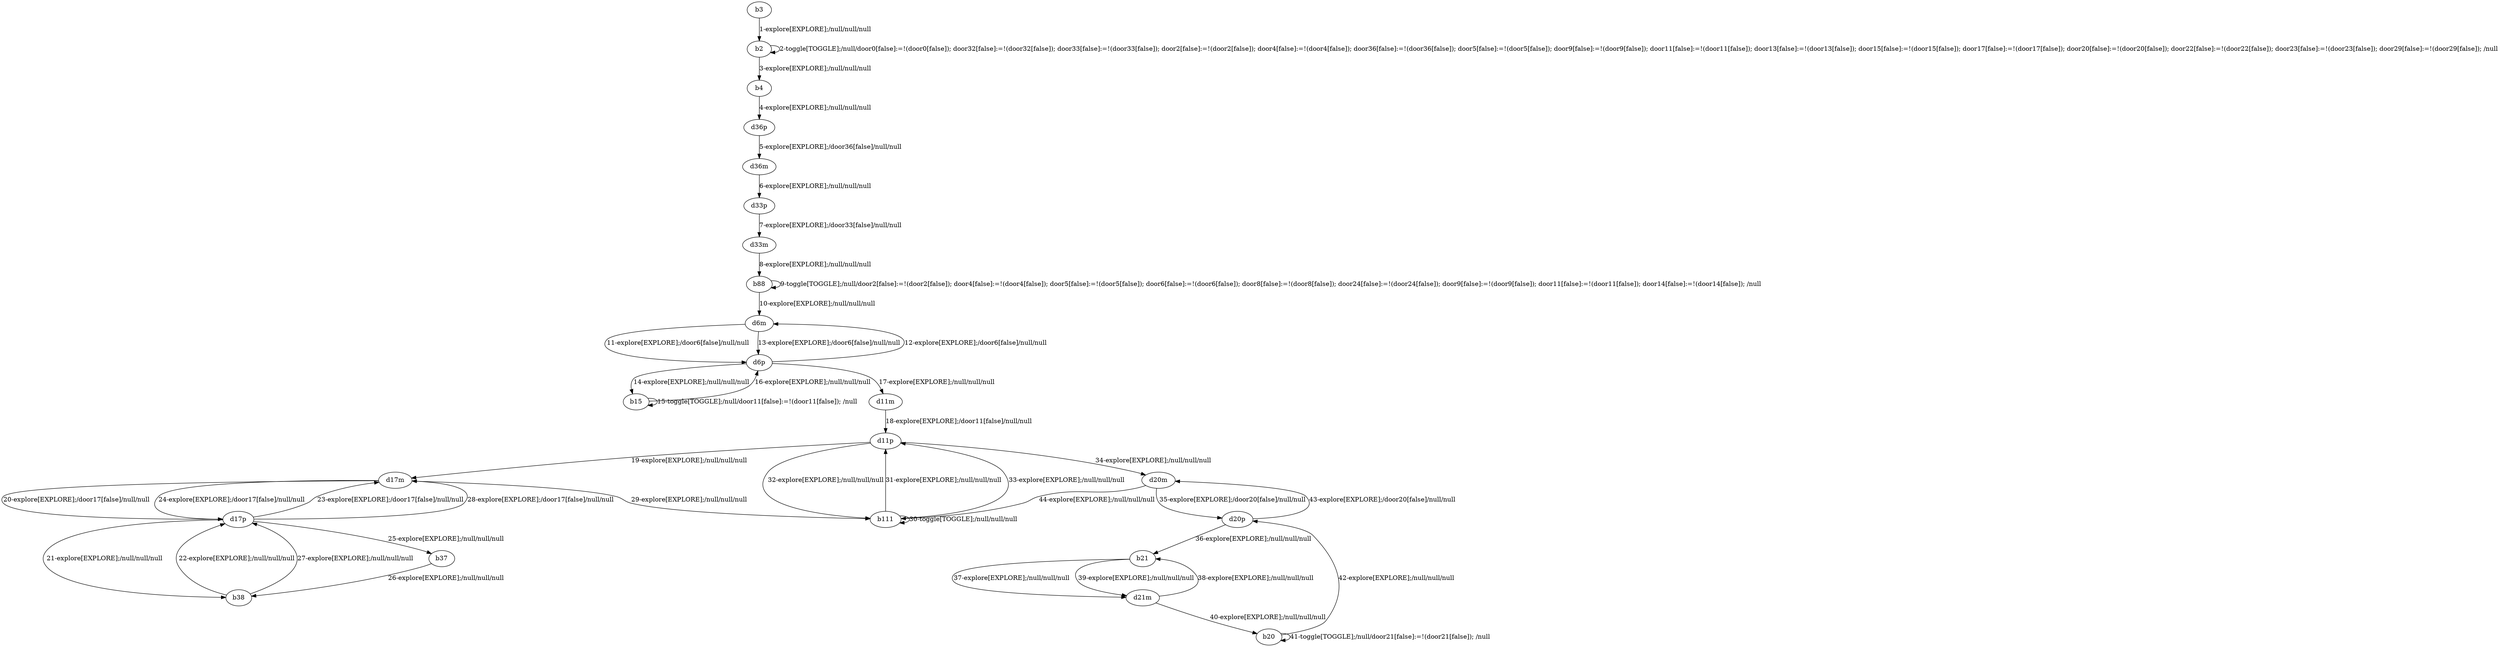 # Total number of goals covered by this test: 3
# b20 --> d20p
# b20 --> b20
# d21m --> b20

digraph g {
"b3" -> "b2" [label = "1-explore[EXPLORE];/null/null/null"];
"b2" -> "b2" [label = "2-toggle[TOGGLE];/null/door0[false]:=!(door0[false]); door32[false]:=!(door32[false]); door33[false]:=!(door33[false]); door2[false]:=!(door2[false]); door4[false]:=!(door4[false]); door36[false]:=!(door36[false]); door5[false]:=!(door5[false]); door9[false]:=!(door9[false]); door11[false]:=!(door11[false]); door13[false]:=!(door13[false]); door15[false]:=!(door15[false]); door17[false]:=!(door17[false]); door20[false]:=!(door20[false]); door22[false]:=!(door22[false]); door23[false]:=!(door23[false]); door29[false]:=!(door29[false]); /null"];
"b2" -> "b4" [label = "3-explore[EXPLORE];/null/null/null"];
"b4" -> "d36p" [label = "4-explore[EXPLORE];/null/null/null"];
"d36p" -> "d36m" [label = "5-explore[EXPLORE];/door36[false]/null/null"];
"d36m" -> "d33p" [label = "6-explore[EXPLORE];/null/null/null"];
"d33p" -> "d33m" [label = "7-explore[EXPLORE];/door33[false]/null/null"];
"d33m" -> "b88" [label = "8-explore[EXPLORE];/null/null/null"];
"b88" -> "b88" [label = "9-toggle[TOGGLE];/null/door2[false]:=!(door2[false]); door4[false]:=!(door4[false]); door5[false]:=!(door5[false]); door6[false]:=!(door6[false]); door8[false]:=!(door8[false]); door24[false]:=!(door24[false]); door9[false]:=!(door9[false]); door11[false]:=!(door11[false]); door14[false]:=!(door14[false]); /null"];
"b88" -> "d6m" [label = "10-explore[EXPLORE];/null/null/null"];
"d6m" -> "d6p" [label = "11-explore[EXPLORE];/door6[false]/null/null"];
"d6p" -> "d6m" [label = "12-explore[EXPLORE];/door6[false]/null/null"];
"d6m" -> "d6p" [label = "13-explore[EXPLORE];/door6[false]/null/null"];
"d6p" -> "b15" [label = "14-explore[EXPLORE];/null/null/null"];
"b15" -> "b15" [label = "15-toggle[TOGGLE];/null/door11[false]:=!(door11[false]); /null"];
"b15" -> "d6p" [label = "16-explore[EXPLORE];/null/null/null"];
"d6p" -> "d11m" [label = "17-explore[EXPLORE];/null/null/null"];
"d11m" -> "d11p" [label = "18-explore[EXPLORE];/door11[false]/null/null"];
"d11p" -> "d17m" [label = "19-explore[EXPLORE];/null/null/null"];
"d17m" -> "d17p" [label = "20-explore[EXPLORE];/door17[false]/null/null"];
"d17p" -> "b38" [label = "21-explore[EXPLORE];/null/null/null"];
"b38" -> "d17p" [label = "22-explore[EXPLORE];/null/null/null"];
"d17p" -> "d17m" [label = "23-explore[EXPLORE];/door17[false]/null/null"];
"d17m" -> "d17p" [label = "24-explore[EXPLORE];/door17[false]/null/null"];
"d17p" -> "b37" [label = "25-explore[EXPLORE];/null/null/null"];
"b37" -> "b38" [label = "26-explore[EXPLORE];/null/null/null"];
"b38" -> "d17p" [label = "27-explore[EXPLORE];/null/null/null"];
"d17p" -> "d17m" [label = "28-explore[EXPLORE];/door17[false]/null/null"];
"d17m" -> "b111" [label = "29-explore[EXPLORE];/null/null/null"];
"b111" -> "b111" [label = "30-toggle[TOGGLE];/null/null/null"];
"b111" -> "d11p" [label = "31-explore[EXPLORE];/null/null/null"];
"d11p" -> "b111" [label = "32-explore[EXPLORE];/null/null/null"];
"b111" -> "d11p" [label = "33-explore[EXPLORE];/null/null/null"];
"d11p" -> "d20m" [label = "34-explore[EXPLORE];/null/null/null"];
"d20m" -> "d20p" [label = "35-explore[EXPLORE];/door20[false]/null/null"];
"d20p" -> "b21" [label = "36-explore[EXPLORE];/null/null/null"];
"b21" -> "d21m" [label = "37-explore[EXPLORE];/null/null/null"];
"d21m" -> "b21" [label = "38-explore[EXPLORE];/null/null/null"];
"b21" -> "d21m" [label = "39-explore[EXPLORE];/null/null/null"];
"d21m" -> "b20" [label = "40-explore[EXPLORE];/null/null/null"];
"b20" -> "b20" [label = "41-toggle[TOGGLE];/null/door21[false]:=!(door21[false]); /null"];
"b20" -> "d20p" [label = "42-explore[EXPLORE];/null/null/null"];
"d20p" -> "d20m" [label = "43-explore[EXPLORE];/door20[false]/null/null"];
"d20m" -> "b111" [label = "44-explore[EXPLORE];/null/null/null"];
}